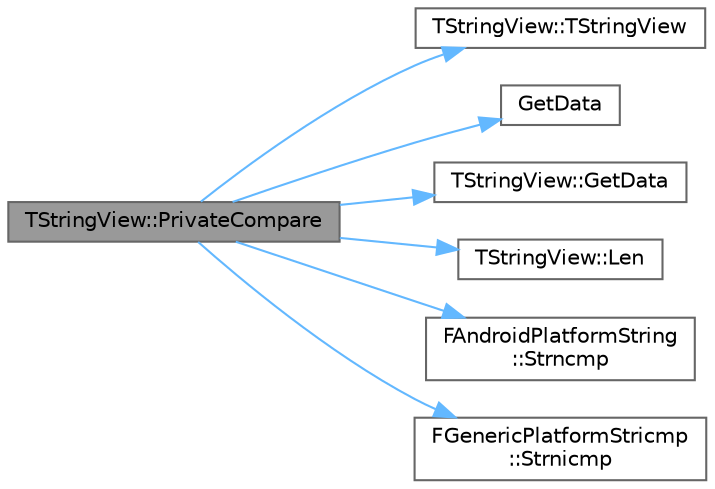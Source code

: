 digraph "TStringView::PrivateCompare"
{
 // INTERACTIVE_SVG=YES
 // LATEX_PDF_SIZE
  bgcolor="transparent";
  edge [fontname=Helvetica,fontsize=10,labelfontname=Helvetica,labelfontsize=10];
  node [fontname=Helvetica,fontsize=10,shape=box,height=0.2,width=0.4];
  rankdir="LR";
  Node1 [id="Node000001",label="TStringView::PrivateCompare",height=0.2,width=0.4,color="gray40", fillcolor="grey60", style="filled", fontcolor="black",tooltip=" "];
  Node1 -> Node2 [id="edge1_Node000001_Node000002",color="steelblue1",style="solid",tooltip=" "];
  Node2 [id="Node000002",label="TStringView::TStringView",height=0.2,width=0.4,color="grey40", fillcolor="white", style="filled",URL="$dd/dbe/classTStringView.html#af4ebe0250c9151ae7d0e887a382e1447",tooltip="Construct an empty view."];
  Node1 -> Node3 [id="edge2_Node000001_Node000003",color="steelblue1",style="solid",tooltip=" "];
  Node3 [id="Node000003",label="GetData",height=0.2,width=0.4,color="grey40", fillcolor="white", style="filled",URL="$d3/ddf/StringConv_8h.html#a4111b73e6a9d7101173e7223118962f3",tooltip=" "];
  Node1 -> Node4 [id="edge3_Node000001_Node000004",color="steelblue1",style="solid",tooltip=" "];
  Node4 [id="Node000004",label="TStringView::GetData",height=0.2,width=0.4,color="grey40", fillcolor="white", style="filled",URL="$dd/dbe/classTStringView.html#acb71a5702c35615fcc42a439c04c9e1e",tooltip="Returns a pointer to the start of the view."];
  Node1 -> Node5 [id="edge4_Node000001_Node000005",color="steelblue1",style="solid",tooltip=" "];
  Node5 [id="Node000005",label="TStringView::Len",height=0.2,width=0.4,color="grey40", fillcolor="white", style="filled",URL="$dd/dbe/classTStringView.html#a8f3b939311670e0c216cf7dcd3b63787",tooltip="Returns the length of the string view."];
  Node1 -> Node6 [id="edge5_Node000001_Node000006",color="steelblue1",style="solid",tooltip=" "];
  Node6 [id="Node000006",label="FAndroidPlatformString\l::Strncmp",height=0.2,width=0.4,color="grey40", fillcolor="white", style="filled",URL="$d5/d69/structFAndroidPlatformString.html#a0ffcfc5633c10c93ed1807af2923567c",tooltip=" "];
  Node1 -> Node7 [id="edge6_Node000001_Node000007",color="steelblue1",style="solid",tooltip=" "];
  Node7 [id="Node000007",label="FGenericPlatformStricmp\l::Strnicmp",height=0.2,width=0.4,color="grey40", fillcolor="white", style="filled",URL="$db/dd5/structFGenericPlatformStricmp.html#a7e104aa68e47503b9e06636234bfba39",tooltip=" "];
}
